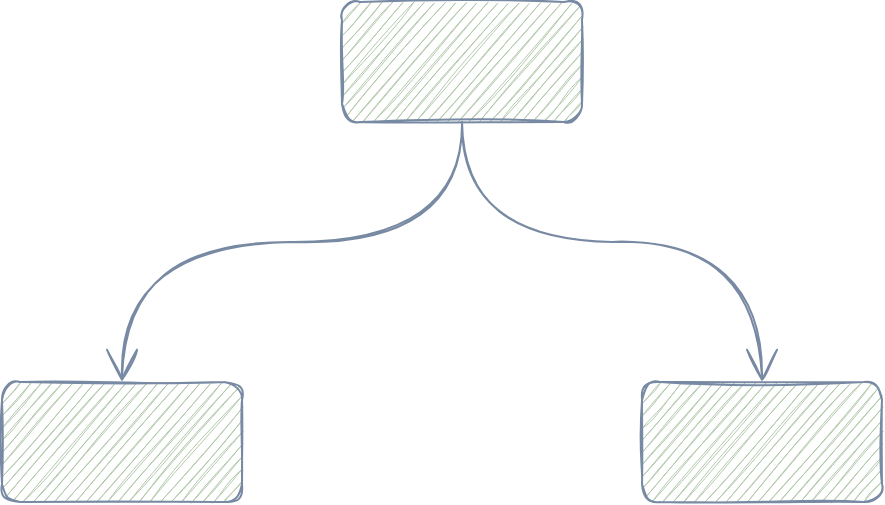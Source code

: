 <mxfile version="20.2.2" type="device"><diagram id="tQXDS1TvavoqkfX89gr3" name="第 1 页"><mxGraphModel dx="1422" dy="804" grid="1" gridSize="10" guides="1" tooltips="1" connect="1" arrows="1" fold="1" page="1" pageScale="1" pageWidth="1200" pageHeight="1920" math="0" shadow="0"><root><mxCell id="0"/><mxCell id="1" parent="0"/><mxCell id="czqwSQqdQA7fOdg-clyu-4" style="edgeStyle=orthogonalEdgeStyle;curved=1;rounded=0;sketch=1;hachureGap=4;orthogonalLoop=1;jettySize=auto;html=1;exitX=0.5;exitY=1;exitDx=0;exitDy=0;entryX=0.5;entryY=0;entryDx=0;entryDy=0;fontFamily=Architects Daughter;fontSource=https%3A%2F%2Ffonts.googleapis.com%2Fcss%3Ffamily%3DArchitects%2BDaughter;fontSize=16;fontColor=#46495D;endArrow=open;startSize=14;endSize=14;sourcePerimeterSpacing=8;targetPerimeterSpacing=8;strokeColor=#788AA3;fillColor=#B2C9AB;" edge="1" parent="1" source="czqwSQqdQA7fOdg-clyu-1" target="czqwSQqdQA7fOdg-clyu-2"><mxGeometry relative="1" as="geometry"/></mxCell><mxCell id="czqwSQqdQA7fOdg-clyu-5" style="edgeStyle=orthogonalEdgeStyle;curved=1;rounded=0;sketch=1;hachureGap=4;orthogonalLoop=1;jettySize=auto;html=1;exitX=0.5;exitY=1;exitDx=0;exitDy=0;entryX=0.5;entryY=0;entryDx=0;entryDy=0;fontFamily=Architects Daughter;fontSource=https%3A%2F%2Ffonts.googleapis.com%2Fcss%3Ffamily%3DArchitects%2BDaughter;fontSize=16;fontColor=#46495D;endArrow=open;startSize=14;endSize=14;sourcePerimeterSpacing=8;targetPerimeterSpacing=8;strokeColor=#788AA3;fillColor=#B2C9AB;" edge="1" parent="1" source="czqwSQqdQA7fOdg-clyu-1" target="czqwSQqdQA7fOdg-clyu-3"><mxGeometry relative="1" as="geometry"/></mxCell><mxCell id="czqwSQqdQA7fOdg-clyu-1" value="" style="rounded=1;whiteSpace=wrap;html=1;sketch=1;hachureGap=4;fontFamily=Architects Daughter;fontSource=https%3A%2F%2Ffonts.googleapis.com%2Fcss%3Ffamily%3DArchitects%2BDaughter;fontSize=20;fontColor=#46495D;strokeColor=#788AA3;fillColor=#B2C9AB;" vertex="1" parent="1"><mxGeometry x="300" y="190" width="120" height="60" as="geometry"/></mxCell><mxCell id="czqwSQqdQA7fOdg-clyu-2" value="" style="rounded=1;whiteSpace=wrap;html=1;sketch=1;hachureGap=4;fontFamily=Architects Daughter;fontSource=https%3A%2F%2Ffonts.googleapis.com%2Fcss%3Ffamily%3DArchitects%2BDaughter;fontSize=20;fontColor=#46495D;strokeColor=#788AA3;fillColor=#B2C9AB;" vertex="1" parent="1"><mxGeometry x="130" y="380" width="120" height="60" as="geometry"/></mxCell><mxCell id="czqwSQqdQA7fOdg-clyu-3" value="" style="rounded=1;whiteSpace=wrap;html=1;sketch=1;hachureGap=4;fontFamily=Architects Daughter;fontSource=https%3A%2F%2Ffonts.googleapis.com%2Fcss%3Ffamily%3DArchitects%2BDaughter;fontSize=20;fontColor=#46495D;strokeColor=#788AA3;fillColor=#B2C9AB;" vertex="1" parent="1"><mxGeometry x="450" y="380" width="120" height="60" as="geometry"/></mxCell></root></mxGraphModel></diagram></mxfile>